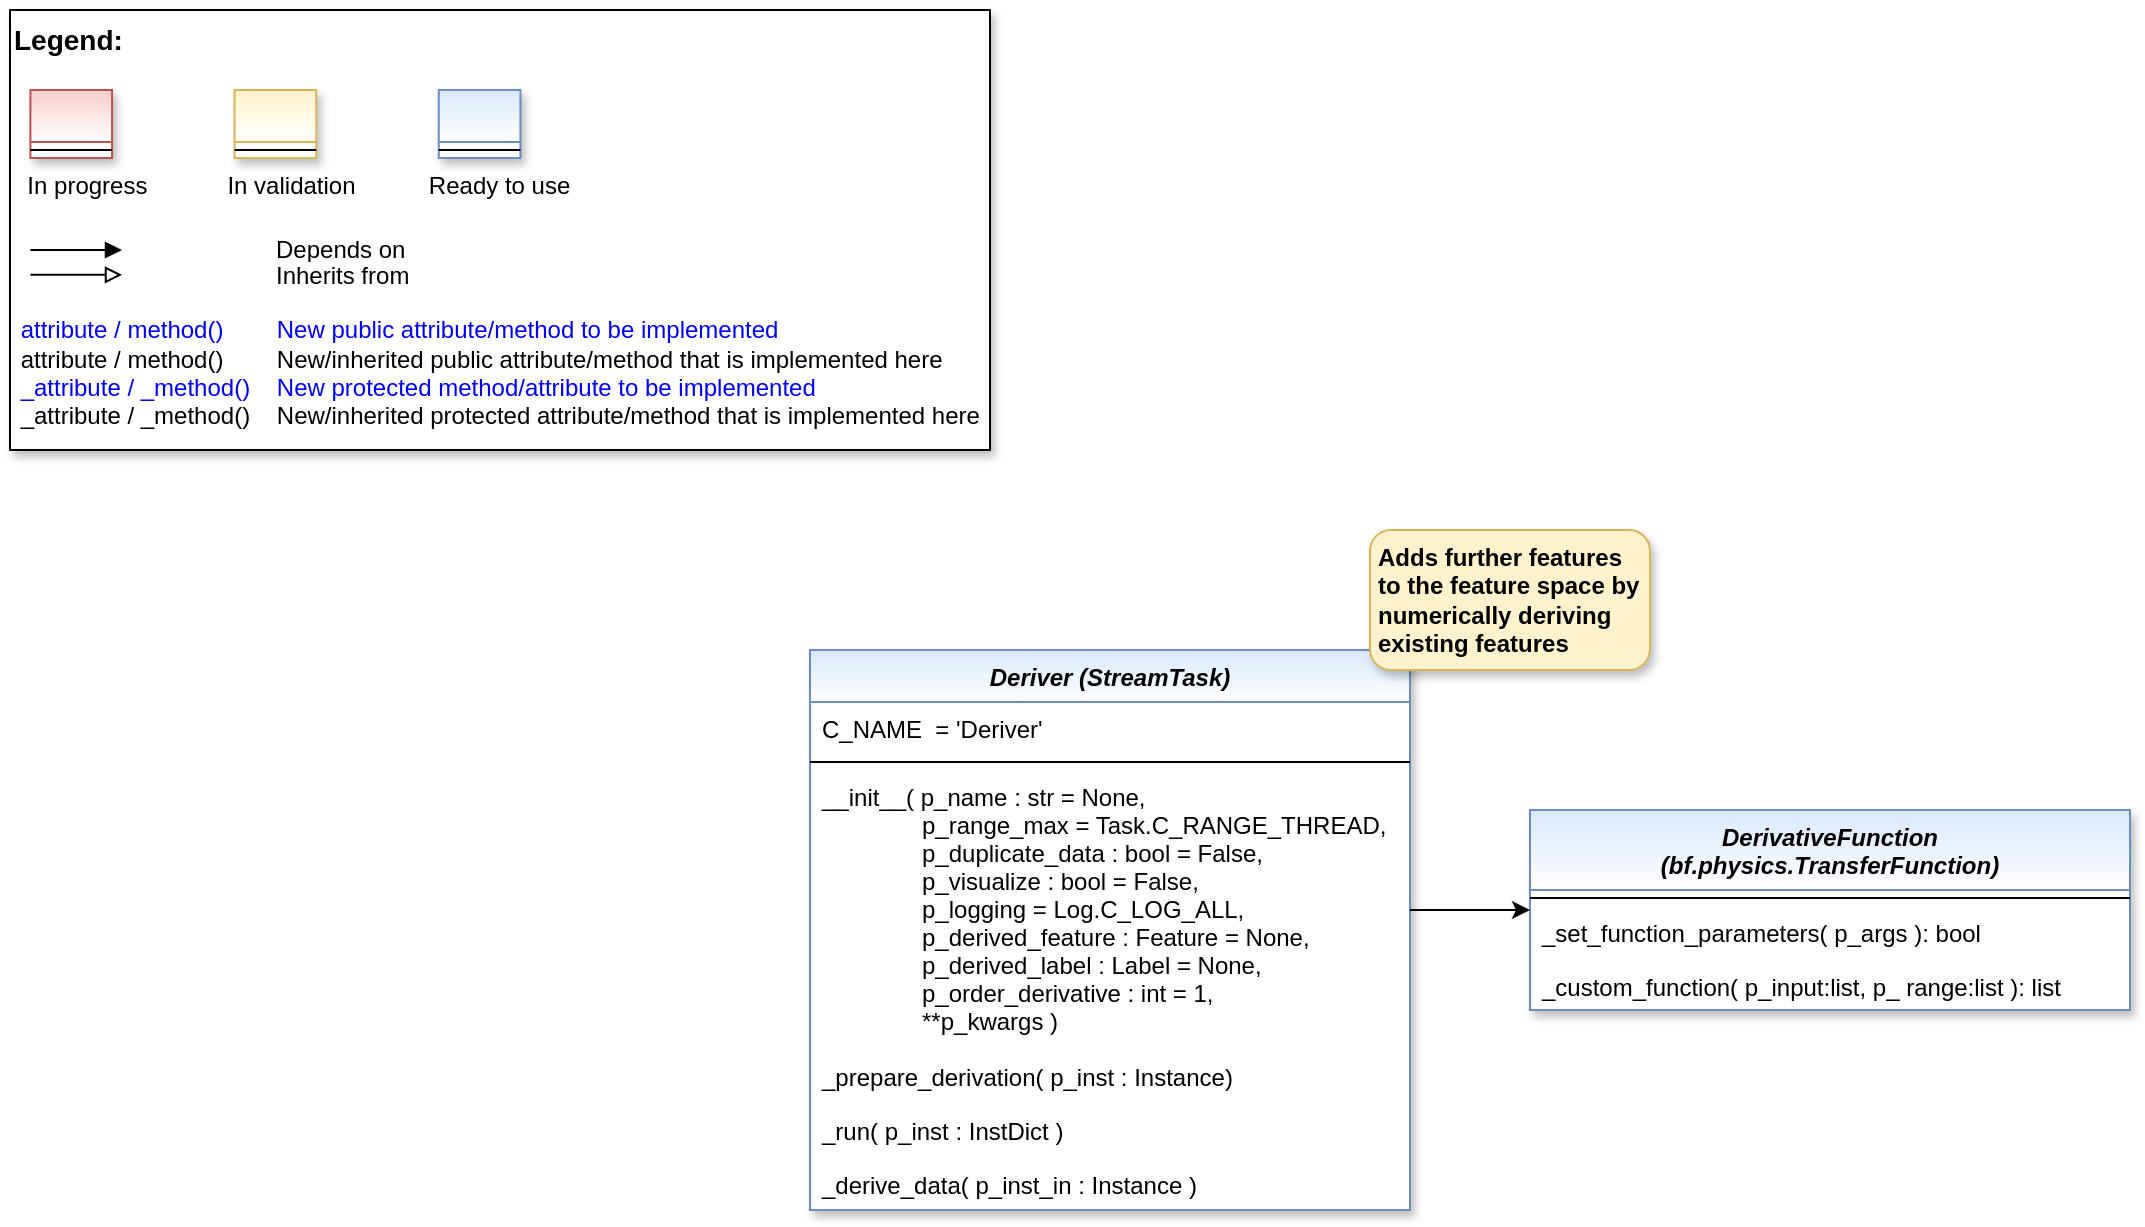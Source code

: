 <mxfile version="24.5.3" type="device">
  <diagram id="C5RBs43oDa-KdzZeNtuy" name="Page-1">
    <mxGraphModel dx="1434" dy="956" grid="1" gridSize="10" guides="1" tooltips="1" connect="1" arrows="1" fold="1" page="1" pageScale="1" pageWidth="2336" pageHeight="1654" math="0" shadow="0">
      <root>
        <mxCell id="WIyWlLk6GJQsqaUBKTNV-0" />
        <mxCell id="WIyWlLk6GJQsqaUBKTNV-1" parent="WIyWlLk6GJQsqaUBKTNV-0" />
        <mxCell id="fcJVb3HREh7NScvAmxeq-0" value="" style="group" parent="WIyWlLk6GJQsqaUBKTNV-1" vertex="1" connectable="0">
          <mxGeometry x="40" y="40" width="490" height="220" as="geometry" />
        </mxCell>
        <mxCell id="fcJVb3HREh7NScvAmxeq-1" value="&lt;font color=&quot;#000000&quot; size=&quot;1&quot;&gt;&lt;b style=&quot;font-size: 14px&quot;&gt;Legend:&lt;br&gt;&lt;/b&gt;&lt;/font&gt;&lt;br&gt;&lt;br&gt;&lt;br&gt;&lt;font color=&quot;#0000ff&quot; style=&quot;font-size: 6px&quot;&gt;&lt;br&gt;&lt;/font&gt;&lt;span style=&quot;color: rgb(0 , 0 , 0)&quot;&gt;&lt;font style=&quot;font-size: 4px&quot;&gt;&amp;nbsp; &amp;nbsp;&lt;/font&gt;&amp;nbsp;In progress&amp;nbsp; &amp;nbsp; &amp;nbsp; &amp;nbsp; &amp;nbsp; &amp;nbsp; In validation&amp;nbsp; &amp;nbsp; &amp;nbsp; &amp;nbsp; &amp;nbsp; &amp;nbsp;Ready to use&lt;/span&gt;&lt;font color=&quot;#000000&quot;&gt;&amp;nbsp;&lt;br&gt;&lt;/font&gt;&lt;font color=&quot;#0000ff&quot;&gt;&lt;br&gt;&lt;br&gt;&lt;br&gt;&lt;br&gt;&amp;nbsp;attribute / method()&amp;nbsp; &amp;nbsp; &amp;nbsp; &amp;nbsp; New public attribute/method to be implemented&lt;/font&gt;&lt;br&gt;&lt;font color=&quot;#000000&quot;&gt;&amp;nbsp;&lt;/font&gt;&lt;font color=&quot;#000000&quot;&gt;attribute / method()&lt;span&gt; &lt;/span&gt;&amp;nbsp; &amp;nbsp; &amp;nbsp; &amp;nbsp;New/inherited public attribute/method that is implemented here&lt;br&gt;&lt;/font&gt;&lt;font color=&quot;#0000ff&quot;&gt;&amp;nbsp;_attribute /&amp;nbsp;&lt;/font&gt;&lt;font color=&quot;#0000ff&quot;&gt;_method()&amp;nbsp; &amp;nbsp; New protected method/attribute to be implemented&lt;/font&gt;&lt;br&gt;&lt;font color=&quot;#000000&quot;&gt;&amp;nbsp;_attribute / _method()&amp;nbsp; &amp;nbsp; New/inherited protected attribute/method that is implemented here&lt;br&gt;&lt;/font&gt;&lt;font color=&quot;#000000&quot;&gt;&lt;br&gt;&lt;br&gt;&lt;br&gt;&lt;br&gt;&lt;br&gt;&lt;/font&gt;" style="text;html=1;align=left;verticalAlign=top;whiteSpace=wrap;rounded=0;fontColor=#006600;strokeColor=#000000;shadow=1;fillColor=#ffffff;" parent="fcJVb3HREh7NScvAmxeq-0" vertex="1">
          <mxGeometry width="490.0" height="220" as="geometry" />
        </mxCell>
        <mxCell id="fcJVb3HREh7NScvAmxeq-2" value="Depends on" style="endArrow=block;html=1;labelPosition=right;verticalLabelPosition=middle;align=left;verticalAlign=middle;endFill=1;fontSize=12;" parent="fcJVb3HREh7NScvAmxeq-0" edge="1">
          <mxGeometry x="-1623.125" y="-2180" width="51.042" height="50" as="geometry">
            <mxPoint x="10.208" y="120.003" as="sourcePoint" />
            <mxPoint x="55.991" y="120.003" as="targetPoint" />
            <mxPoint x="98" as="offset" />
            <Array as="points">
              <mxPoint x="30.625" y="120" />
            </Array>
          </mxGeometry>
        </mxCell>
        <mxCell id="fcJVb3HREh7NScvAmxeq-3" value="Inherits from" style="endArrow=block;html=1;labelPosition=right;verticalLabelPosition=middle;align=left;verticalAlign=middle;endFill=0;fontSize=12;" parent="fcJVb3HREh7NScvAmxeq-0" edge="1">
          <mxGeometry x="-1623.125" y="-2180" width="51.042" height="50" as="geometry">
            <mxPoint x="10.208" y="132.385" as="sourcePoint" />
            <mxPoint x="55.991" y="132.385" as="targetPoint" />
            <mxPoint x="98" y="1" as="offset" />
          </mxGeometry>
        </mxCell>
        <mxCell id="fcJVb3HREh7NScvAmxeq-4" value="" style="swimlane;fontStyle=3;align=center;verticalAlign=top;childLayout=stackLayout;horizontal=1;startSize=26;horizontalStack=0;resizeParent=1;resizeLast=0;collapsible=1;marginBottom=0;rounded=0;shadow=1;strokeWidth=1;fillColor=#f8cecc;strokeColor=#b85450;gradientColor=#ffffff;swimlaneFillColor=#ffffff;" parent="fcJVb3HREh7NScvAmxeq-0" vertex="1">
          <mxGeometry x="10.208" y="40" width="40.833" height="34" as="geometry">
            <mxRectangle x="230" y="140" width="160" height="26" as="alternateBounds" />
          </mxGeometry>
        </mxCell>
        <mxCell id="fcJVb3HREh7NScvAmxeq-5" value="" style="line;html=1;strokeWidth=1;align=left;verticalAlign=middle;spacingTop=-1;spacingLeft=3;spacingRight=3;rotatable=0;labelPosition=right;points=[];portConstraint=eastwest;" parent="fcJVb3HREh7NScvAmxeq-4" vertex="1">
          <mxGeometry y="26" width="40.833" height="8" as="geometry" />
        </mxCell>
        <mxCell id="fcJVb3HREh7NScvAmxeq-6" value="" style="swimlane;fontStyle=3;align=center;verticalAlign=top;childLayout=stackLayout;horizontal=1;startSize=26;horizontalStack=0;resizeParent=1;resizeLast=0;collapsible=1;marginBottom=0;rounded=0;shadow=1;strokeWidth=1;fillColor=#fff2cc;strokeColor=#d6b656;gradientColor=#ffffff;swimlaneFillColor=#ffffff;" parent="fcJVb3HREh7NScvAmxeq-0" vertex="1">
          <mxGeometry x="112.292" y="40" width="40.833" height="34" as="geometry">
            <mxRectangle x="230" y="140" width="160" height="26" as="alternateBounds" />
          </mxGeometry>
        </mxCell>
        <mxCell id="fcJVb3HREh7NScvAmxeq-7" value="" style="line;html=1;strokeWidth=1;align=left;verticalAlign=middle;spacingTop=-1;spacingLeft=3;spacingRight=3;rotatable=0;labelPosition=right;points=[];portConstraint=eastwest;" parent="fcJVb3HREh7NScvAmxeq-6" vertex="1">
          <mxGeometry y="26" width="40.833" height="8" as="geometry" />
        </mxCell>
        <mxCell id="fcJVb3HREh7NScvAmxeq-8" value="" style="swimlane;fontStyle=3;align=center;verticalAlign=top;childLayout=stackLayout;horizontal=1;startSize=26;horizontalStack=0;resizeParent=1;resizeLast=0;collapsible=1;marginBottom=0;rounded=0;shadow=1;strokeWidth=1;fillColor=#dae8fc;strokeColor=#6c8ebf;gradientColor=#ffffff;swimlaneFillColor=#ffffff;" parent="fcJVb3HREh7NScvAmxeq-0" vertex="1">
          <mxGeometry x="214.375" y="40" width="40.833" height="34" as="geometry">
            <mxRectangle x="230" y="140" width="160" height="26" as="alternateBounds" />
          </mxGeometry>
        </mxCell>
        <mxCell id="fcJVb3HREh7NScvAmxeq-9" value="" style="line;html=1;strokeWidth=1;align=left;verticalAlign=middle;spacingTop=-1;spacingLeft=3;spacingRight=3;rotatable=0;labelPosition=right;points=[];portConstraint=eastwest;" parent="fcJVb3HREh7NScvAmxeq-8" vertex="1">
          <mxGeometry y="26" width="40.833" height="8" as="geometry" />
        </mxCell>
        <mxCell id="snStFESme1t0pUEIyn34-86" value="Deriver (StreamTask)" style="swimlane;fontStyle=3;align=center;verticalAlign=top;childLayout=stackLayout;horizontal=1;startSize=26;horizontalStack=0;resizeParent=1;resizeLast=0;collapsible=1;marginBottom=0;rounded=0;shadow=1;strokeWidth=1;swimlaneFillColor=#ffffff;fillColor=#dae8fc;strokeColor=#6c8ebf;gradientColor=#FFFFFF;" parent="WIyWlLk6GJQsqaUBKTNV-1" vertex="1">
          <mxGeometry x="440" y="360" width="300" height="280" as="geometry">
            <mxRectangle x="230" y="140" width="160" height="26" as="alternateBounds" />
          </mxGeometry>
        </mxCell>
        <mxCell id="snStFESme1t0pUEIyn34-87" value="C_NAME  = &#39;Deriver&#39;" style="text;align=left;verticalAlign=top;spacingLeft=4;spacingRight=4;overflow=hidden;rotatable=0;points=[[0,0.5],[1,0.5]];portConstraint=eastwest;" parent="snStFESme1t0pUEIyn34-86" vertex="1">
          <mxGeometry y="26" width="300" height="26" as="geometry" />
        </mxCell>
        <mxCell id="snStFESme1t0pUEIyn34-88" value="" style="line;html=1;strokeWidth=1;align=left;verticalAlign=middle;spacingTop=-1;spacingLeft=3;spacingRight=3;rotatable=0;labelPosition=right;points=[];portConstraint=eastwest;" parent="snStFESme1t0pUEIyn34-86" vertex="1">
          <mxGeometry y="52" width="300" height="8" as="geometry" />
        </mxCell>
        <mxCell id="KJBrdm80ZSPiqIVyZJvV-3" value="__init__( p_name : str = None,&#xa;               p_range_max = Task.C_RANGE_THREAD,&#xa;               p_duplicate_data : bool = False,               &#xa;               p_visualize : bool = False,&#xa;               p_logging = Log.C_LOG_ALL,&#xa;               p_derived_feature : Feature = None,&#xa;               p_derived_label : Label = None,&#xa;               p_order_derivative : int = 1,&#xa;               **p_kwargs )" style="text;align=left;verticalAlign=top;spacingLeft=4;spacingRight=4;overflow=hidden;rotatable=0;points=[[0,0.5],[1,0.5]];portConstraint=eastwest;fontColor=#000000;" parent="snStFESme1t0pUEIyn34-86" vertex="1">
          <mxGeometry y="60" width="300" height="140" as="geometry" />
        </mxCell>
        <mxCell id="ziDOCn-plolzUh1pld_2-0" value="_prepare_derivation( p_inst : Instance)" style="text;align=left;verticalAlign=top;spacingLeft=4;spacingRight=4;overflow=hidden;rotatable=0;points=[[0,0.5],[1,0.5]];portConstraint=eastwest;fontColor=default;" vertex="1" parent="snStFESme1t0pUEIyn34-86">
          <mxGeometry y="200" width="300" height="27" as="geometry" />
        </mxCell>
        <mxCell id="KJBrdm80ZSPiqIVyZJvV-5" value="_run( p_inst : InstDict )" style="text;align=left;verticalAlign=top;spacingLeft=4;spacingRight=4;overflow=hidden;rotatable=0;points=[[0,0.5],[1,0.5]];portConstraint=eastwest;fontColor=default;" parent="snStFESme1t0pUEIyn34-86" vertex="1">
          <mxGeometry y="227" width="300" height="27" as="geometry" />
        </mxCell>
        <mxCell id="u3v9urasm3pmmn6C9xJ7-6" value="_derive_data( p_inst_in : Instance )" style="text;align=left;verticalAlign=top;spacingLeft=4;spacingRight=4;overflow=hidden;rotatable=0;points=[[0,0.5],[1,0.5]];portConstraint=eastwest;fontColor=#000000;" parent="snStFESme1t0pUEIyn34-86" vertex="1">
          <mxGeometry y="254" width="300" height="23" as="geometry" />
        </mxCell>
        <mxCell id="KJBrdm80ZSPiqIVyZJvV-1" value="&lt;b&gt;Adds further features to the feature space by numerically deriving existing features&lt;/b&gt;" style="rounded=1;whiteSpace=wrap;html=1;align=left;spacingLeft=2;verticalAlign=middle;fillColor=#fff2cc;strokeColor=#d6b656;gradientColor=none;shadow=1;" parent="WIyWlLk6GJQsqaUBKTNV-1" vertex="1">
          <mxGeometry x="720" y="300" width="140" height="70" as="geometry" />
        </mxCell>
        <mxCell id="nldknDk9x2_fB6NWM6IH-0" value="DerivativeFunction&#xa;(bf.physics.TransferFunction)" style="swimlane;fontStyle=3;align=center;verticalAlign=top;childLayout=stackLayout;horizontal=1;startSize=40;horizontalStack=0;resizeParent=1;resizeLast=0;collapsible=1;marginBottom=0;rounded=0;shadow=1;strokeWidth=1;swimlaneFillColor=#ffffff;fillColor=#dae8fc;strokeColor=#6c8ebf;gradientColor=#FFFFFF;" parent="WIyWlLk6GJQsqaUBKTNV-1" vertex="1">
          <mxGeometry x="800" y="440" width="300" height="100" as="geometry">
            <mxRectangle x="230" y="140" width="160" height="26" as="alternateBounds" />
          </mxGeometry>
        </mxCell>
        <mxCell id="nldknDk9x2_fB6NWM6IH-2" value="" style="line;html=1;strokeWidth=1;align=left;verticalAlign=middle;spacingTop=-1;spacingLeft=3;spacingRight=3;rotatable=0;labelPosition=right;points=[];portConstraint=eastwest;" parent="nldknDk9x2_fB6NWM6IH-0" vertex="1">
          <mxGeometry y="40" width="300" height="8" as="geometry" />
        </mxCell>
        <mxCell id="nldknDk9x2_fB6NWM6IH-4" value="_set_function_parameters( p_args ): bool" style="text;align=left;verticalAlign=top;spacingLeft=4;spacingRight=4;overflow=hidden;rotatable=0;points=[[0,0.5],[1,0.5]];portConstraint=eastwest;fontColor=#000000;" parent="nldknDk9x2_fB6NWM6IH-0" vertex="1">
          <mxGeometry y="48" width="300" height="27" as="geometry" />
        </mxCell>
        <mxCell id="nldknDk9x2_fB6NWM6IH-5" value="_custom_function( p_input:list, p_ range:list ): list" style="text;align=left;verticalAlign=top;spacingLeft=4;spacingRight=4;overflow=hidden;rotatable=0;points=[[0,0.5],[1,0.5]];portConstraint=eastwest;fontColor=#000000;" parent="nldknDk9x2_fB6NWM6IH-0" vertex="1">
          <mxGeometry y="75" width="300" height="23" as="geometry" />
        </mxCell>
        <mxCell id="nldknDk9x2_fB6NWM6IH-6" style="edgeStyle=orthogonalEdgeStyle;rounded=0;orthogonalLoop=1;jettySize=auto;html=1;exitX=1;exitY=0.5;exitDx=0;exitDy=0;entryX=0;entryY=0.5;entryDx=0;entryDy=0;fontColor=#000000;" parent="WIyWlLk6GJQsqaUBKTNV-1" source="KJBrdm80ZSPiqIVyZJvV-3" target="nldknDk9x2_fB6NWM6IH-0" edge="1">
          <mxGeometry relative="1" as="geometry" />
        </mxCell>
      </root>
    </mxGraphModel>
  </diagram>
</mxfile>
